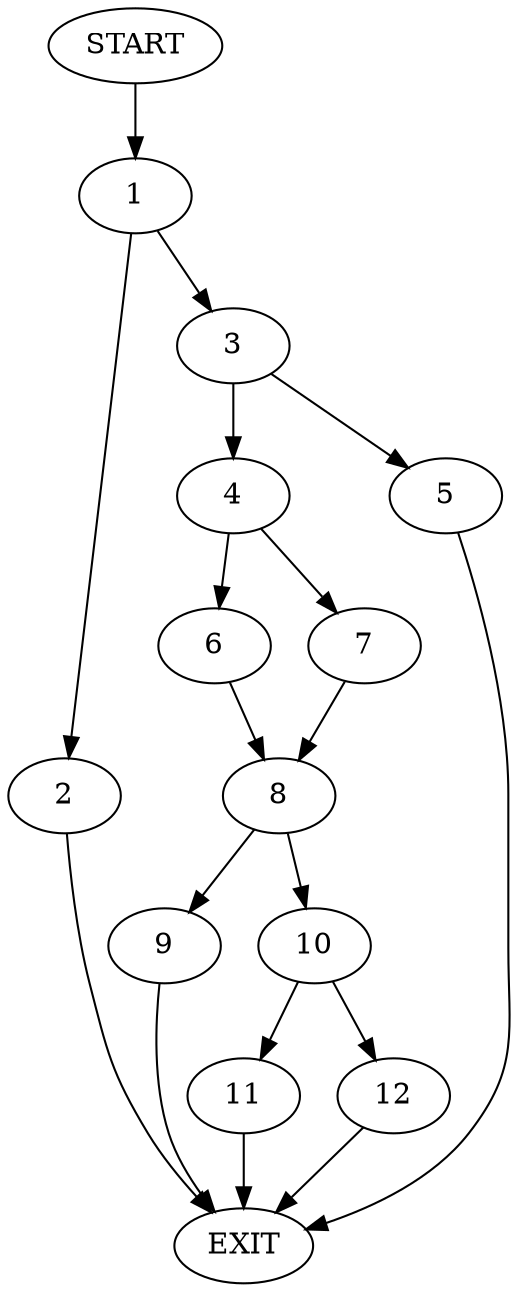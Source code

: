 digraph {
0 [label="START"]
13 [label="EXIT"]
0 -> 1
1 -> 2
1 -> 3
2 -> 13
3 -> 4
3 -> 5
4 -> 6
4 -> 7
5 -> 13
7 -> 8
6 -> 8
8 -> 9
8 -> 10
9 -> 13
10 -> 11
10 -> 12
11 -> 13
12 -> 13
}
